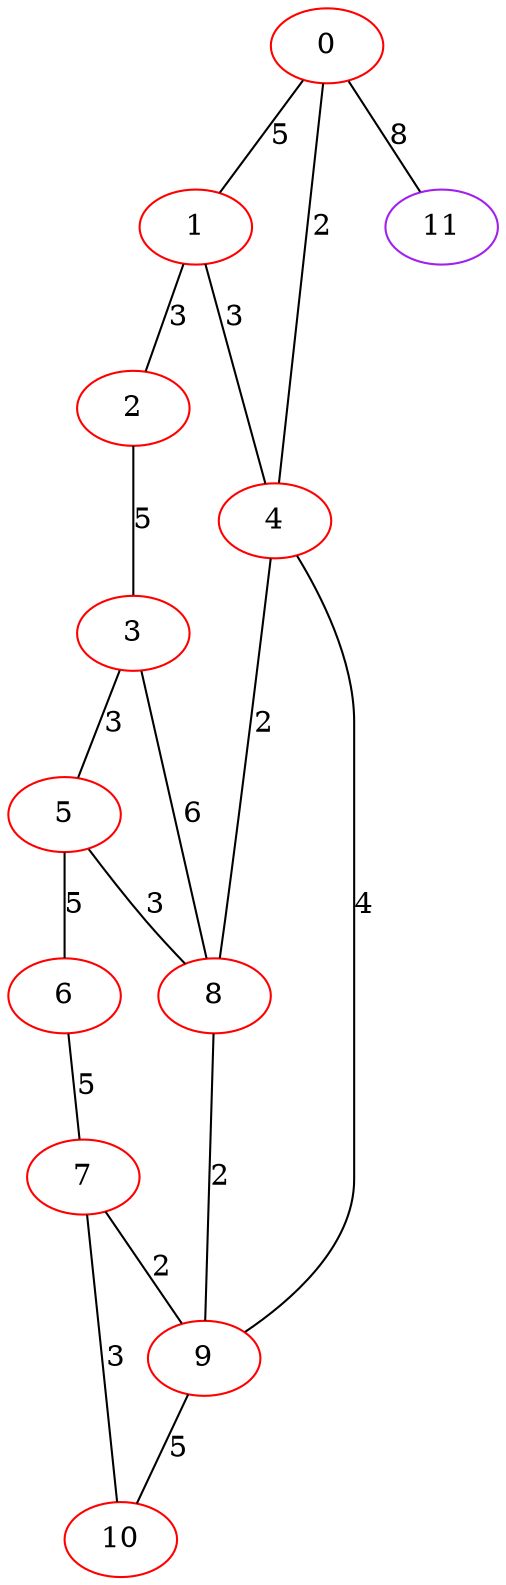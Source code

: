 graph "" {
0 [color=red, weight=1];
1 [color=red, weight=1];
2 [color=red, weight=1];
3 [color=red, weight=1];
4 [color=red, weight=1];
5 [color=red, weight=1];
6 [color=red, weight=1];
7 [color=red, weight=1];
8 [color=red, weight=1];
9 [color=red, weight=1];
10 [color=red, weight=1];
11 [color=purple, weight=4];
0 -- 1  [key=0, label=5];
0 -- 11  [key=0, label=8];
0 -- 4  [key=0, label=2];
1 -- 2  [key=0, label=3];
1 -- 4  [key=0, label=3];
2 -- 3  [key=0, label=5];
3 -- 8  [key=0, label=6];
3 -- 5  [key=0, label=3];
4 -- 8  [key=0, label=2];
4 -- 9  [key=0, label=4];
5 -- 8  [key=0, label=3];
5 -- 6  [key=0, label=5];
6 -- 7  [key=0, label=5];
7 -- 9  [key=0, label=2];
7 -- 10  [key=0, label=3];
8 -- 9  [key=0, label=2];
9 -- 10  [key=0, label=5];
}
